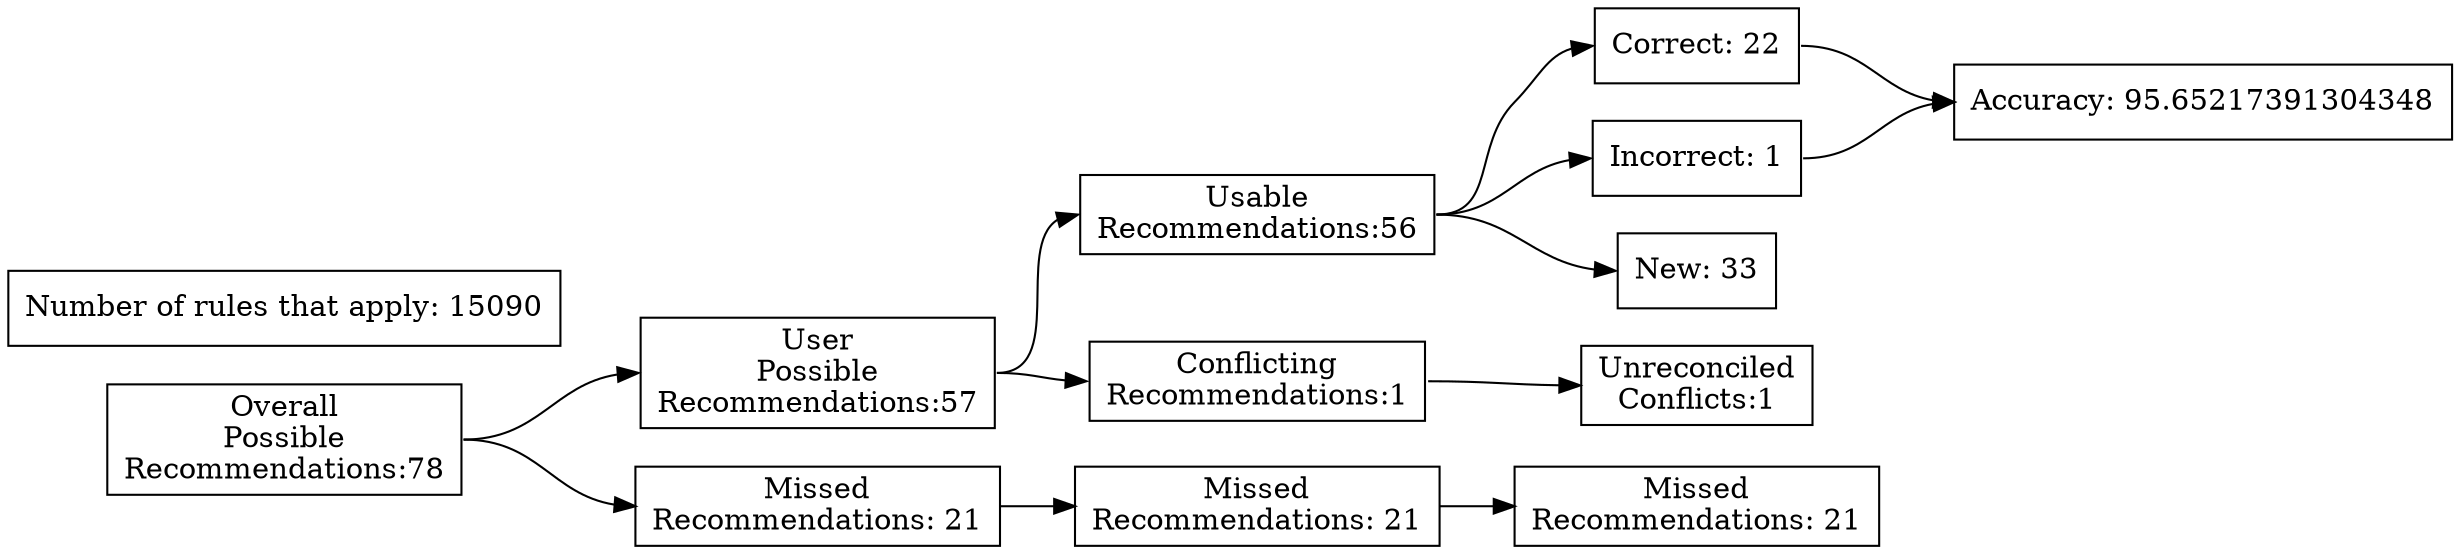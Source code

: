 digraph {
	graph [rankdir=LR]
	node [pos=r shape=box]
	edge [headport=w tailport=e]
		A [label="Overall
Possible
Recommendations:78"]
		B [label="User
Possible
Recommendations:57"]
		C [label="Missed
Recommendations: 21"]
		D [label="Usable
Recommendations:56"]
		E [label="Conflicting
Recommendations:1"]
		J [label="Missed
Recommendations: 21"]
		M [label="Unreconciled
Conflicts:1"]
		F [label="Correct: 22"]
		G [label="Incorrect: 1"]
		H [label="New: 33"]
		K [label="Missed
Recommendations: 21"]
		I [label="Accuracy: 95.65217391304348"]
		l [label="Number of rules that apply: 15090"]
			A -> B
			A -> C
			B -> D
			B -> E
			D -> F
			D -> G
			D -> H
			F -> I
			G -> I
			C -> J
			J -> K
			E -> M
}